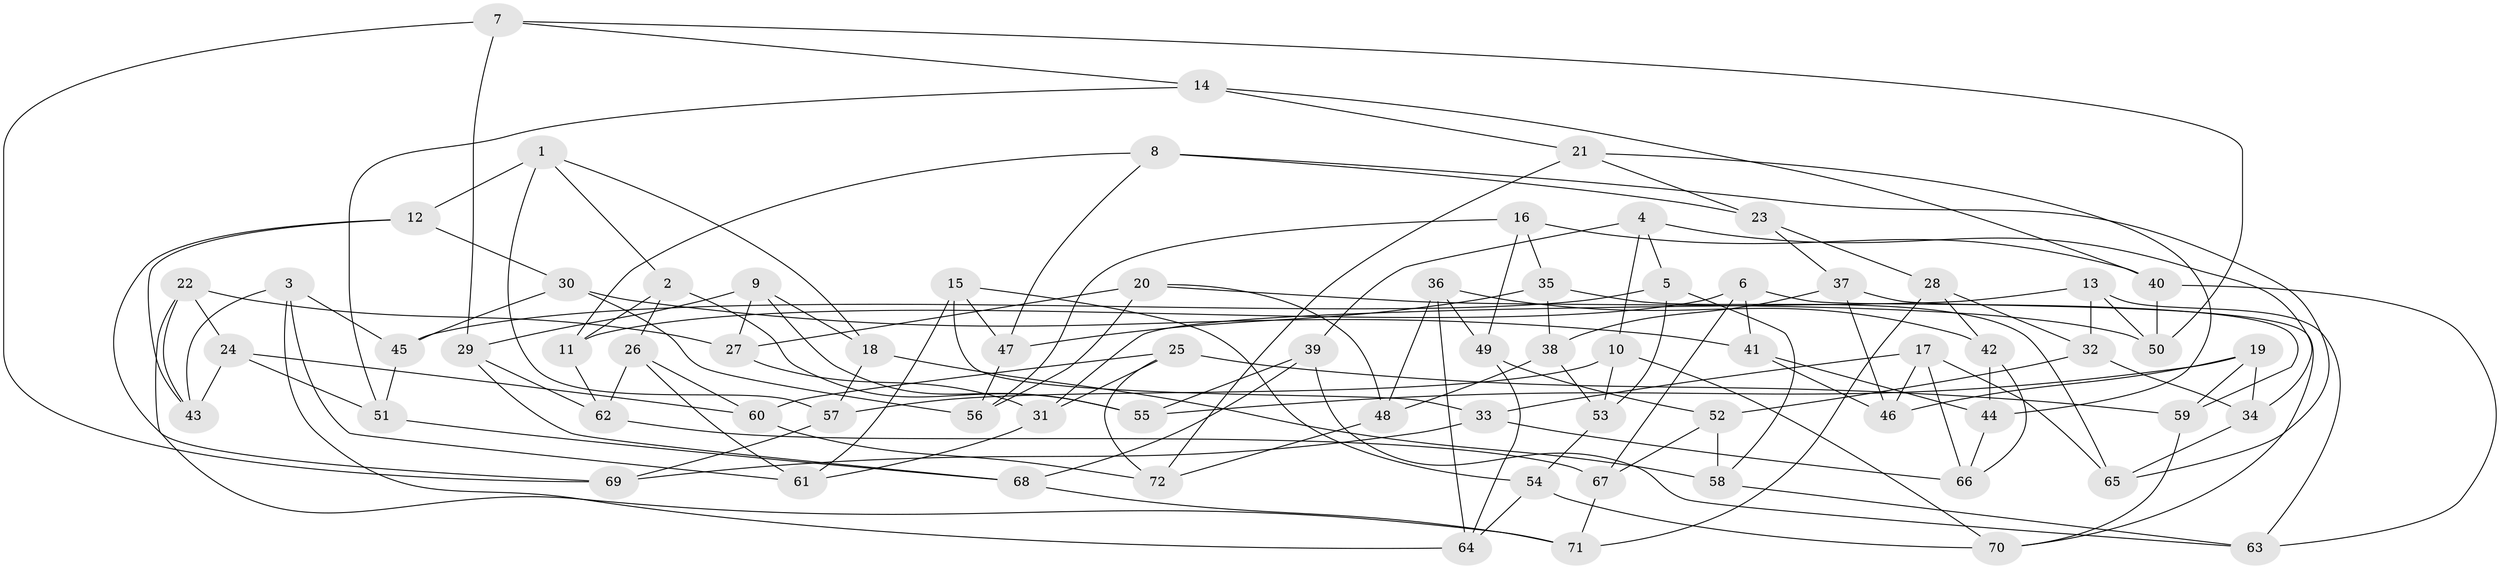 // coarse degree distribution, {7: 0.09302325581395349, 4: 0.5581395348837209, 6: 0.20930232558139536, 8: 0.023255813953488372, 11: 0.023255813953488372, 3: 0.046511627906976744, 5: 0.023255813953488372, 10: 0.023255813953488372}
// Generated by graph-tools (version 1.1) at 2025/20/03/04/25 18:20:32]
// undirected, 72 vertices, 144 edges
graph export_dot {
graph [start="1"]
  node [color=gray90,style=filled];
  1;
  2;
  3;
  4;
  5;
  6;
  7;
  8;
  9;
  10;
  11;
  12;
  13;
  14;
  15;
  16;
  17;
  18;
  19;
  20;
  21;
  22;
  23;
  24;
  25;
  26;
  27;
  28;
  29;
  30;
  31;
  32;
  33;
  34;
  35;
  36;
  37;
  38;
  39;
  40;
  41;
  42;
  43;
  44;
  45;
  46;
  47;
  48;
  49;
  50;
  51;
  52;
  53;
  54;
  55;
  56;
  57;
  58;
  59;
  60;
  61;
  62;
  63;
  64;
  65;
  66;
  67;
  68;
  69;
  70;
  71;
  72;
  1 -- 12;
  1 -- 18;
  1 -- 2;
  1 -- 57;
  2 -- 11;
  2 -- 55;
  2 -- 26;
  3 -- 61;
  3 -- 45;
  3 -- 43;
  3 -- 64;
  4 -- 39;
  4 -- 5;
  4 -- 34;
  4 -- 10;
  5 -- 58;
  5 -- 53;
  5 -- 45;
  6 -- 11;
  6 -- 59;
  6 -- 67;
  6 -- 41;
  7 -- 50;
  7 -- 29;
  7 -- 14;
  7 -- 69;
  8 -- 11;
  8 -- 23;
  8 -- 47;
  8 -- 65;
  9 -- 29;
  9 -- 55;
  9 -- 18;
  9 -- 27;
  10 -- 53;
  10 -- 57;
  10 -- 70;
  11 -- 62;
  12 -- 43;
  12 -- 69;
  12 -- 30;
  13 -- 32;
  13 -- 63;
  13 -- 50;
  13 -- 31;
  14 -- 21;
  14 -- 40;
  14 -- 51;
  15 -- 54;
  15 -- 33;
  15 -- 47;
  15 -- 61;
  16 -- 56;
  16 -- 35;
  16 -- 40;
  16 -- 49;
  17 -- 33;
  17 -- 46;
  17 -- 66;
  17 -- 65;
  18 -- 57;
  18 -- 58;
  19 -- 34;
  19 -- 46;
  19 -- 55;
  19 -- 59;
  20 -- 50;
  20 -- 27;
  20 -- 56;
  20 -- 48;
  21 -- 23;
  21 -- 72;
  21 -- 44;
  22 -- 27;
  22 -- 71;
  22 -- 43;
  22 -- 24;
  23 -- 28;
  23 -- 37;
  24 -- 43;
  24 -- 60;
  24 -- 51;
  25 -- 60;
  25 -- 72;
  25 -- 59;
  25 -- 31;
  26 -- 61;
  26 -- 62;
  26 -- 60;
  27 -- 31;
  28 -- 32;
  28 -- 71;
  28 -- 42;
  29 -- 62;
  29 -- 68;
  30 -- 56;
  30 -- 41;
  30 -- 45;
  31 -- 61;
  32 -- 52;
  32 -- 34;
  33 -- 69;
  33 -- 66;
  34 -- 65;
  35 -- 38;
  35 -- 47;
  35 -- 65;
  36 -- 49;
  36 -- 48;
  36 -- 64;
  36 -- 42;
  37 -- 46;
  37 -- 70;
  37 -- 38;
  38 -- 53;
  38 -- 48;
  39 -- 68;
  39 -- 63;
  39 -- 55;
  40 -- 63;
  40 -- 50;
  41 -- 46;
  41 -- 44;
  42 -- 44;
  42 -- 66;
  44 -- 66;
  45 -- 51;
  47 -- 56;
  48 -- 72;
  49 -- 52;
  49 -- 64;
  51 -- 68;
  52 -- 67;
  52 -- 58;
  53 -- 54;
  54 -- 64;
  54 -- 70;
  57 -- 69;
  58 -- 63;
  59 -- 70;
  60 -- 72;
  62 -- 67;
  67 -- 71;
  68 -- 71;
}
